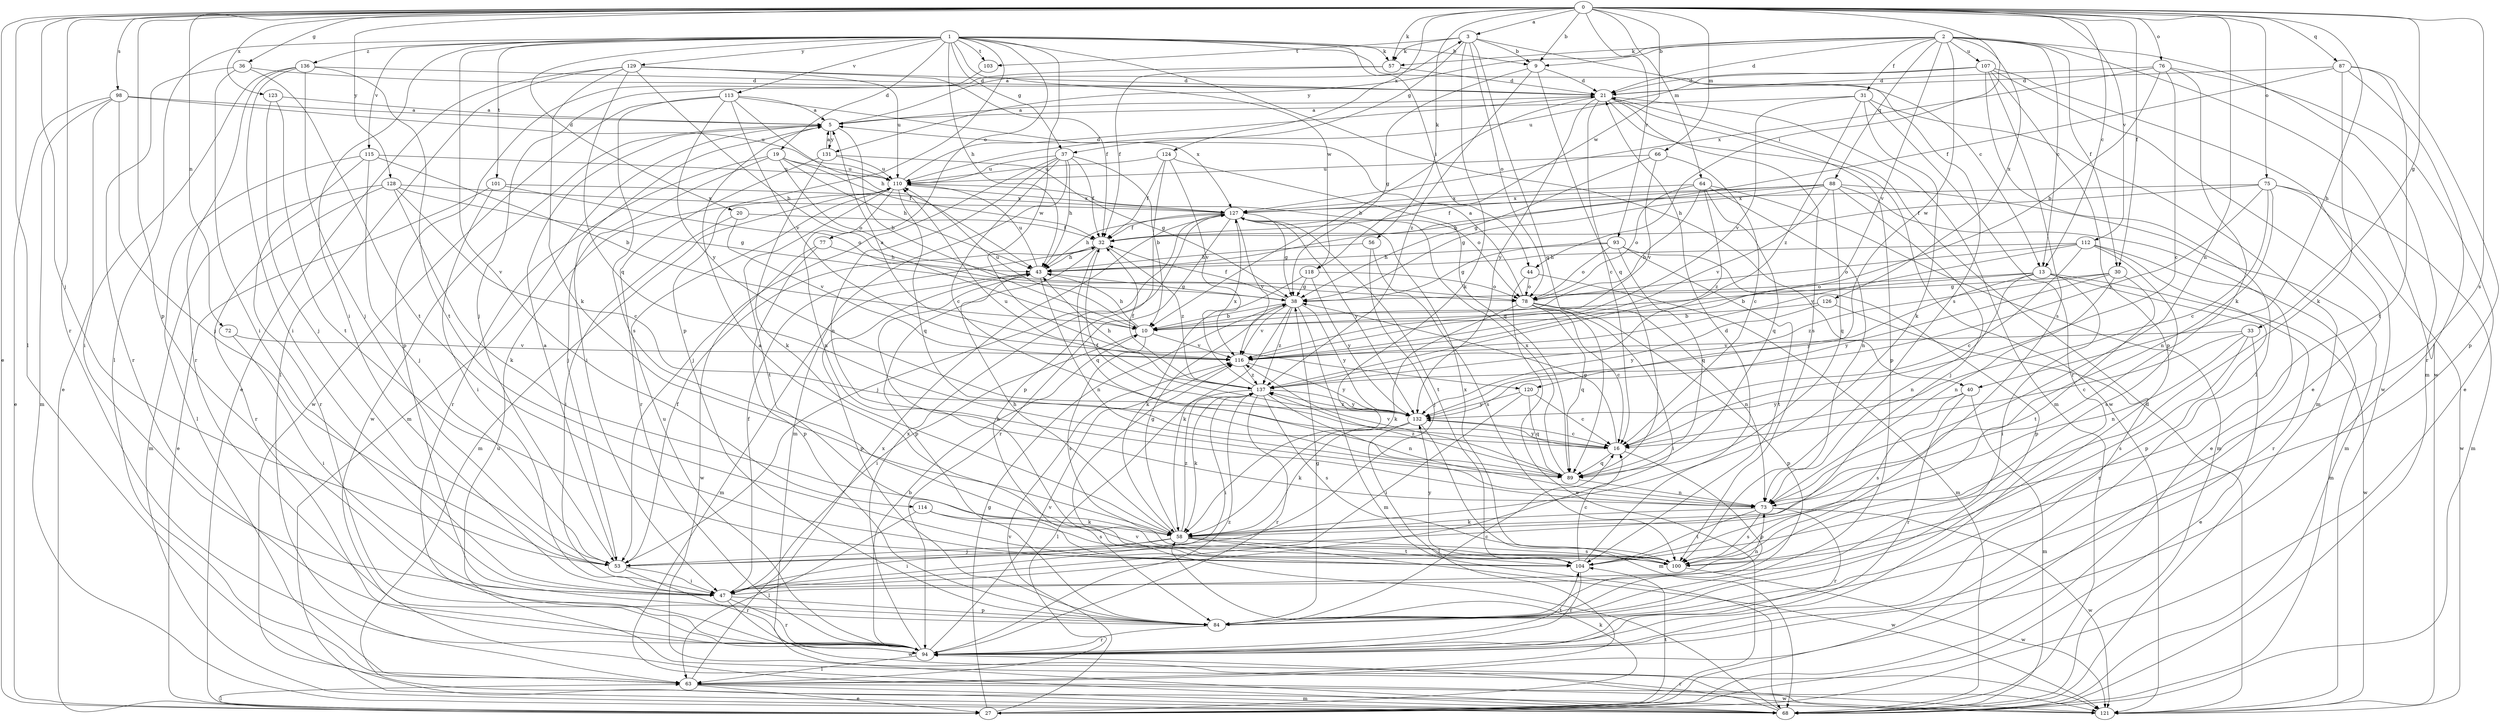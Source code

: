 strict digraph  {
0;
1;
2;
3;
5;
9;
10;
13;
16;
19;
20;
21;
27;
30;
31;
32;
33;
36;
37;
38;
40;
43;
44;
47;
53;
56;
57;
58;
63;
64;
66;
68;
72;
73;
75;
76;
77;
78;
84;
87;
88;
89;
93;
94;
98;
100;
101;
103;
104;
107;
110;
112;
113;
114;
115;
116;
118;
120;
121;
123;
124;
126;
127;
128;
129;
131;
132;
136;
137;
0 -> 3  [label=a];
0 -> 9  [label=b];
0 -> 13  [label=c];
0 -> 27  [label=e];
0 -> 30  [label=f];
0 -> 33  [label=g];
0 -> 36  [label=g];
0 -> 40  [label=h];
0 -> 44  [label=i];
0 -> 53  [label=j];
0 -> 56  [label=k];
0 -> 57  [label=k];
0 -> 63  [label=l];
0 -> 64  [label=m];
0 -> 66  [label=m];
0 -> 72  [label=n];
0 -> 73  [label=n];
0 -> 75  [label=o];
0 -> 76  [label=o];
0 -> 84  [label=p];
0 -> 87  [label=q];
0 -> 93  [label=r];
0 -> 94  [label=r];
0 -> 98  [label=s];
0 -> 100  [label=s];
0 -> 112  [label=v];
0 -> 118  [label=w];
0 -> 123  [label=x];
0 -> 124  [label=x];
0 -> 128  [label=y];
1 -> 9  [label=b];
1 -> 13  [label=c];
1 -> 19  [label=d];
1 -> 20  [label=d];
1 -> 37  [label=g];
1 -> 40  [label=h];
1 -> 43  [label=h];
1 -> 44  [label=i];
1 -> 47  [label=i];
1 -> 57  [label=k];
1 -> 63  [label=l];
1 -> 77  [label=o];
1 -> 84  [label=p];
1 -> 101  [label=t];
1 -> 103  [label=t];
1 -> 113  [label=v];
1 -> 114  [label=v];
1 -> 115  [label=v];
1 -> 118  [label=w];
1 -> 120  [label=w];
1 -> 129  [label=y];
1 -> 136  [label=z];
2 -> 9  [label=b];
2 -> 13  [label=c];
2 -> 21  [label=d];
2 -> 30  [label=f];
2 -> 31  [label=f];
2 -> 57  [label=k];
2 -> 68  [label=m];
2 -> 88  [label=q];
2 -> 107  [label=u];
2 -> 116  [label=v];
2 -> 120  [label=w];
2 -> 121  [label=w];
2 -> 126  [label=x];
2 -> 131  [label=y];
3 -> 9  [label=b];
3 -> 37  [label=g];
3 -> 57  [label=k];
3 -> 58  [label=k];
3 -> 78  [label=o];
3 -> 89  [label=q];
3 -> 100  [label=s];
3 -> 103  [label=t];
5 -> 3  [label=a];
5 -> 10  [label=b];
5 -> 47  [label=i];
5 -> 68  [label=m];
5 -> 121  [label=w];
5 -> 131  [label=y];
9 -> 21  [label=d];
9 -> 38  [label=g];
9 -> 89  [label=q];
9 -> 137  [label=z];
10 -> 43  [label=h];
10 -> 47  [label=i];
10 -> 100  [label=s];
10 -> 110  [label=u];
10 -> 116  [label=v];
13 -> 10  [label=b];
13 -> 47  [label=i];
13 -> 73  [label=n];
13 -> 78  [label=o];
13 -> 84  [label=p];
13 -> 121  [label=w];
13 -> 132  [label=y];
16 -> 32  [label=f];
16 -> 38  [label=g];
16 -> 84  [label=p];
16 -> 89  [label=q];
16 -> 132  [label=y];
19 -> 32  [label=f];
19 -> 43  [label=h];
19 -> 53  [label=j];
19 -> 78  [label=o];
19 -> 94  [label=r];
19 -> 110  [label=u];
20 -> 32  [label=f];
20 -> 47  [label=i];
20 -> 116  [label=v];
21 -> 5  [label=a];
21 -> 10  [label=b];
21 -> 16  [label=c];
21 -> 68  [label=m];
21 -> 84  [label=p];
21 -> 100  [label=s];
21 -> 121  [label=w];
21 -> 132  [label=y];
27 -> 38  [label=g];
27 -> 58  [label=k];
27 -> 63  [label=l];
27 -> 104  [label=t];
27 -> 116  [label=v];
30 -> 38  [label=g];
30 -> 73  [label=n];
30 -> 104  [label=t];
30 -> 132  [label=y];
30 -> 137  [label=z];
31 -> 5  [label=a];
31 -> 58  [label=k];
31 -> 68  [label=m];
31 -> 94  [label=r];
31 -> 116  [label=v];
31 -> 137  [label=z];
32 -> 43  [label=h];
32 -> 84  [label=p];
32 -> 89  [label=q];
32 -> 137  [label=z];
33 -> 16  [label=c];
33 -> 27  [label=e];
33 -> 73  [label=n];
33 -> 100  [label=s];
33 -> 116  [label=v];
36 -> 21  [label=d];
36 -> 47  [label=i];
36 -> 94  [label=r];
36 -> 104  [label=t];
37 -> 10  [label=b];
37 -> 16  [label=c];
37 -> 32  [label=f];
37 -> 43  [label=h];
37 -> 53  [label=j];
37 -> 68  [label=m];
37 -> 73  [label=n];
37 -> 110  [label=u];
38 -> 10  [label=b];
38 -> 32  [label=f];
38 -> 58  [label=k];
38 -> 68  [label=m];
38 -> 116  [label=v];
38 -> 132  [label=y];
38 -> 137  [label=z];
40 -> 68  [label=m];
40 -> 94  [label=r];
40 -> 100  [label=s];
40 -> 132  [label=y];
43 -> 38  [label=g];
43 -> 68  [label=m];
43 -> 73  [label=n];
43 -> 84  [label=p];
43 -> 110  [label=u];
44 -> 27  [label=e];
44 -> 68  [label=m];
44 -> 78  [label=o];
47 -> 32  [label=f];
47 -> 73  [label=n];
47 -> 84  [label=p];
47 -> 94  [label=r];
47 -> 121  [label=w];
53 -> 5  [label=a];
53 -> 32  [label=f];
53 -> 47  [label=i];
53 -> 94  [label=r];
56 -> 43  [label=h];
56 -> 53  [label=j];
56 -> 100  [label=s];
57 -> 21  [label=d];
57 -> 32  [label=f];
57 -> 53  [label=j];
58 -> 38  [label=g];
58 -> 43  [label=h];
58 -> 47  [label=i];
58 -> 53  [label=j];
58 -> 100  [label=s];
58 -> 104  [label=t];
58 -> 121  [label=w];
58 -> 137  [label=z];
63 -> 27  [label=e];
63 -> 68  [label=m];
63 -> 121  [label=w];
63 -> 127  [label=x];
64 -> 10  [label=b];
64 -> 68  [label=m];
64 -> 73  [label=n];
64 -> 78  [label=o];
64 -> 89  [label=q];
64 -> 127  [label=x];
64 -> 137  [label=z];
66 -> 16  [label=c];
66 -> 38  [label=g];
66 -> 110  [label=u];
66 -> 116  [label=v];
68 -> 94  [label=r];
68 -> 116  [label=v];
72 -> 47  [label=i];
72 -> 116  [label=v];
73 -> 58  [label=k];
73 -> 94  [label=r];
73 -> 100  [label=s];
73 -> 104  [label=t];
73 -> 121  [label=w];
75 -> 16  [label=c];
75 -> 32  [label=f];
75 -> 68  [label=m];
75 -> 73  [label=n];
75 -> 121  [label=w];
75 -> 127  [label=x];
75 -> 137  [label=z];
76 -> 10  [label=b];
76 -> 16  [label=c];
76 -> 21  [label=d];
76 -> 27  [label=e];
76 -> 58  [label=k];
76 -> 127  [label=x];
77 -> 43  [label=h];
77 -> 84  [label=p];
77 -> 121  [label=w];
78 -> 5  [label=a];
78 -> 16  [label=c];
78 -> 47  [label=i];
78 -> 58  [label=k];
78 -> 73  [label=n];
78 -> 84  [label=p];
78 -> 89  [label=q];
84 -> 16  [label=c];
84 -> 38  [label=g];
84 -> 94  [label=r];
87 -> 21  [label=d];
87 -> 32  [label=f];
87 -> 58  [label=k];
87 -> 84  [label=p];
87 -> 94  [label=r];
87 -> 104  [label=t];
88 -> 27  [label=e];
88 -> 32  [label=f];
88 -> 38  [label=g];
88 -> 43  [label=h];
88 -> 53  [label=j];
88 -> 68  [label=m];
88 -> 89  [label=q];
88 -> 116  [label=v];
88 -> 127  [label=x];
89 -> 73  [label=n];
89 -> 116  [label=v];
89 -> 127  [label=x];
89 -> 137  [label=z];
93 -> 38  [label=g];
93 -> 43  [label=h];
93 -> 78  [label=o];
93 -> 84  [label=p];
93 -> 89  [label=q];
93 -> 104  [label=t];
94 -> 10  [label=b];
94 -> 63  [label=l];
94 -> 104  [label=t];
94 -> 110  [label=u];
94 -> 116  [label=v];
94 -> 127  [label=x];
94 -> 137  [label=z];
98 -> 5  [label=a];
98 -> 27  [label=e];
98 -> 47  [label=i];
98 -> 53  [label=j];
98 -> 68  [label=m];
98 -> 110  [label=u];
100 -> 5  [label=a];
100 -> 43  [label=h];
100 -> 121  [label=w];
100 -> 127  [label=x];
101 -> 27  [label=e];
101 -> 47  [label=i];
101 -> 78  [label=o];
101 -> 127  [label=x];
103 -> 84  [label=p];
104 -> 16  [label=c];
104 -> 21  [label=d];
104 -> 94  [label=r];
104 -> 132  [label=y];
107 -> 21  [label=d];
107 -> 27  [label=e];
107 -> 63  [label=l];
107 -> 84  [label=p];
107 -> 100  [label=s];
107 -> 110  [label=u];
107 -> 121  [label=w];
110 -> 21  [label=d];
110 -> 68  [label=m];
110 -> 73  [label=n];
110 -> 78  [label=o];
110 -> 89  [label=q];
110 -> 104  [label=t];
110 -> 127  [label=x];
112 -> 16  [label=c];
112 -> 43  [label=h];
112 -> 68  [label=m];
112 -> 78  [label=o];
112 -> 94  [label=r];
112 -> 100  [label=s];
112 -> 116  [label=v];
113 -> 5  [label=a];
113 -> 43  [label=h];
113 -> 100  [label=s];
113 -> 116  [label=v];
113 -> 121  [label=w];
113 -> 127  [label=x];
113 -> 132  [label=y];
114 -> 58  [label=k];
114 -> 63  [label=l];
114 -> 100  [label=s];
115 -> 10  [label=b];
115 -> 53  [label=j];
115 -> 63  [label=l];
115 -> 94  [label=r];
115 -> 110  [label=u];
116 -> 5  [label=a];
116 -> 132  [label=y];
116 -> 137  [label=z];
118 -> 38  [label=g];
118 -> 58  [label=k];
118 -> 78  [label=o];
118 -> 132  [label=y];
120 -> 16  [label=c];
120 -> 47  [label=i];
120 -> 89  [label=q];
120 -> 132  [label=y];
121 -> 21  [label=d];
121 -> 110  [label=u];
123 -> 5  [label=a];
123 -> 53  [label=j];
123 -> 104  [label=t];
124 -> 32  [label=f];
124 -> 84  [label=p];
124 -> 89  [label=q];
124 -> 110  [label=u];
124 -> 116  [label=v];
126 -> 10  [label=b];
126 -> 94  [label=r];
126 -> 132  [label=y];
127 -> 32  [label=f];
127 -> 38  [label=g];
127 -> 43  [label=h];
127 -> 53  [label=j];
127 -> 94  [label=r];
127 -> 104  [label=t];
127 -> 116  [label=v];
127 -> 132  [label=y];
128 -> 16  [label=c];
128 -> 38  [label=g];
128 -> 58  [label=k];
128 -> 68  [label=m];
128 -> 94  [label=r];
128 -> 127  [label=x];
129 -> 10  [label=b];
129 -> 21  [label=d];
129 -> 27  [label=e];
129 -> 32  [label=f];
129 -> 58  [label=k];
129 -> 63  [label=l];
129 -> 89  [label=q];
129 -> 110  [label=u];
131 -> 5  [label=a];
131 -> 38  [label=g];
131 -> 58  [label=k];
131 -> 94  [label=r];
131 -> 110  [label=u];
132 -> 16  [label=c];
132 -> 58  [label=k];
132 -> 63  [label=l];
132 -> 68  [label=m];
132 -> 110  [label=u];
132 -> 137  [label=z];
136 -> 21  [label=d];
136 -> 27  [label=e];
136 -> 47  [label=i];
136 -> 53  [label=j];
136 -> 94  [label=r];
136 -> 104  [label=t];
137 -> 32  [label=f];
137 -> 43  [label=h];
137 -> 47  [label=i];
137 -> 58  [label=k];
137 -> 63  [label=l];
137 -> 73  [label=n];
137 -> 94  [label=r];
137 -> 100  [label=s];
137 -> 127  [label=x];
137 -> 132  [label=y];
}

